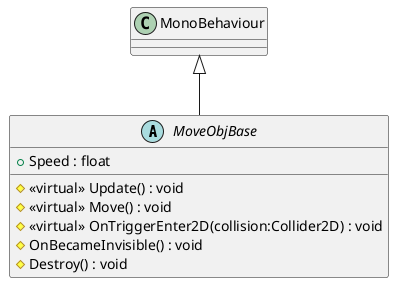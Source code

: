@startuml
abstract class MoveObjBase {
    + Speed : float
    # <<virtual>> Update() : void
    # <<virtual>> Move() : void
    # <<virtual>> OnTriggerEnter2D(collision:Collider2D) : void
    # OnBecameInvisible() : void
    # Destroy() : void
}
MonoBehaviour <|-- MoveObjBase
@enduml
